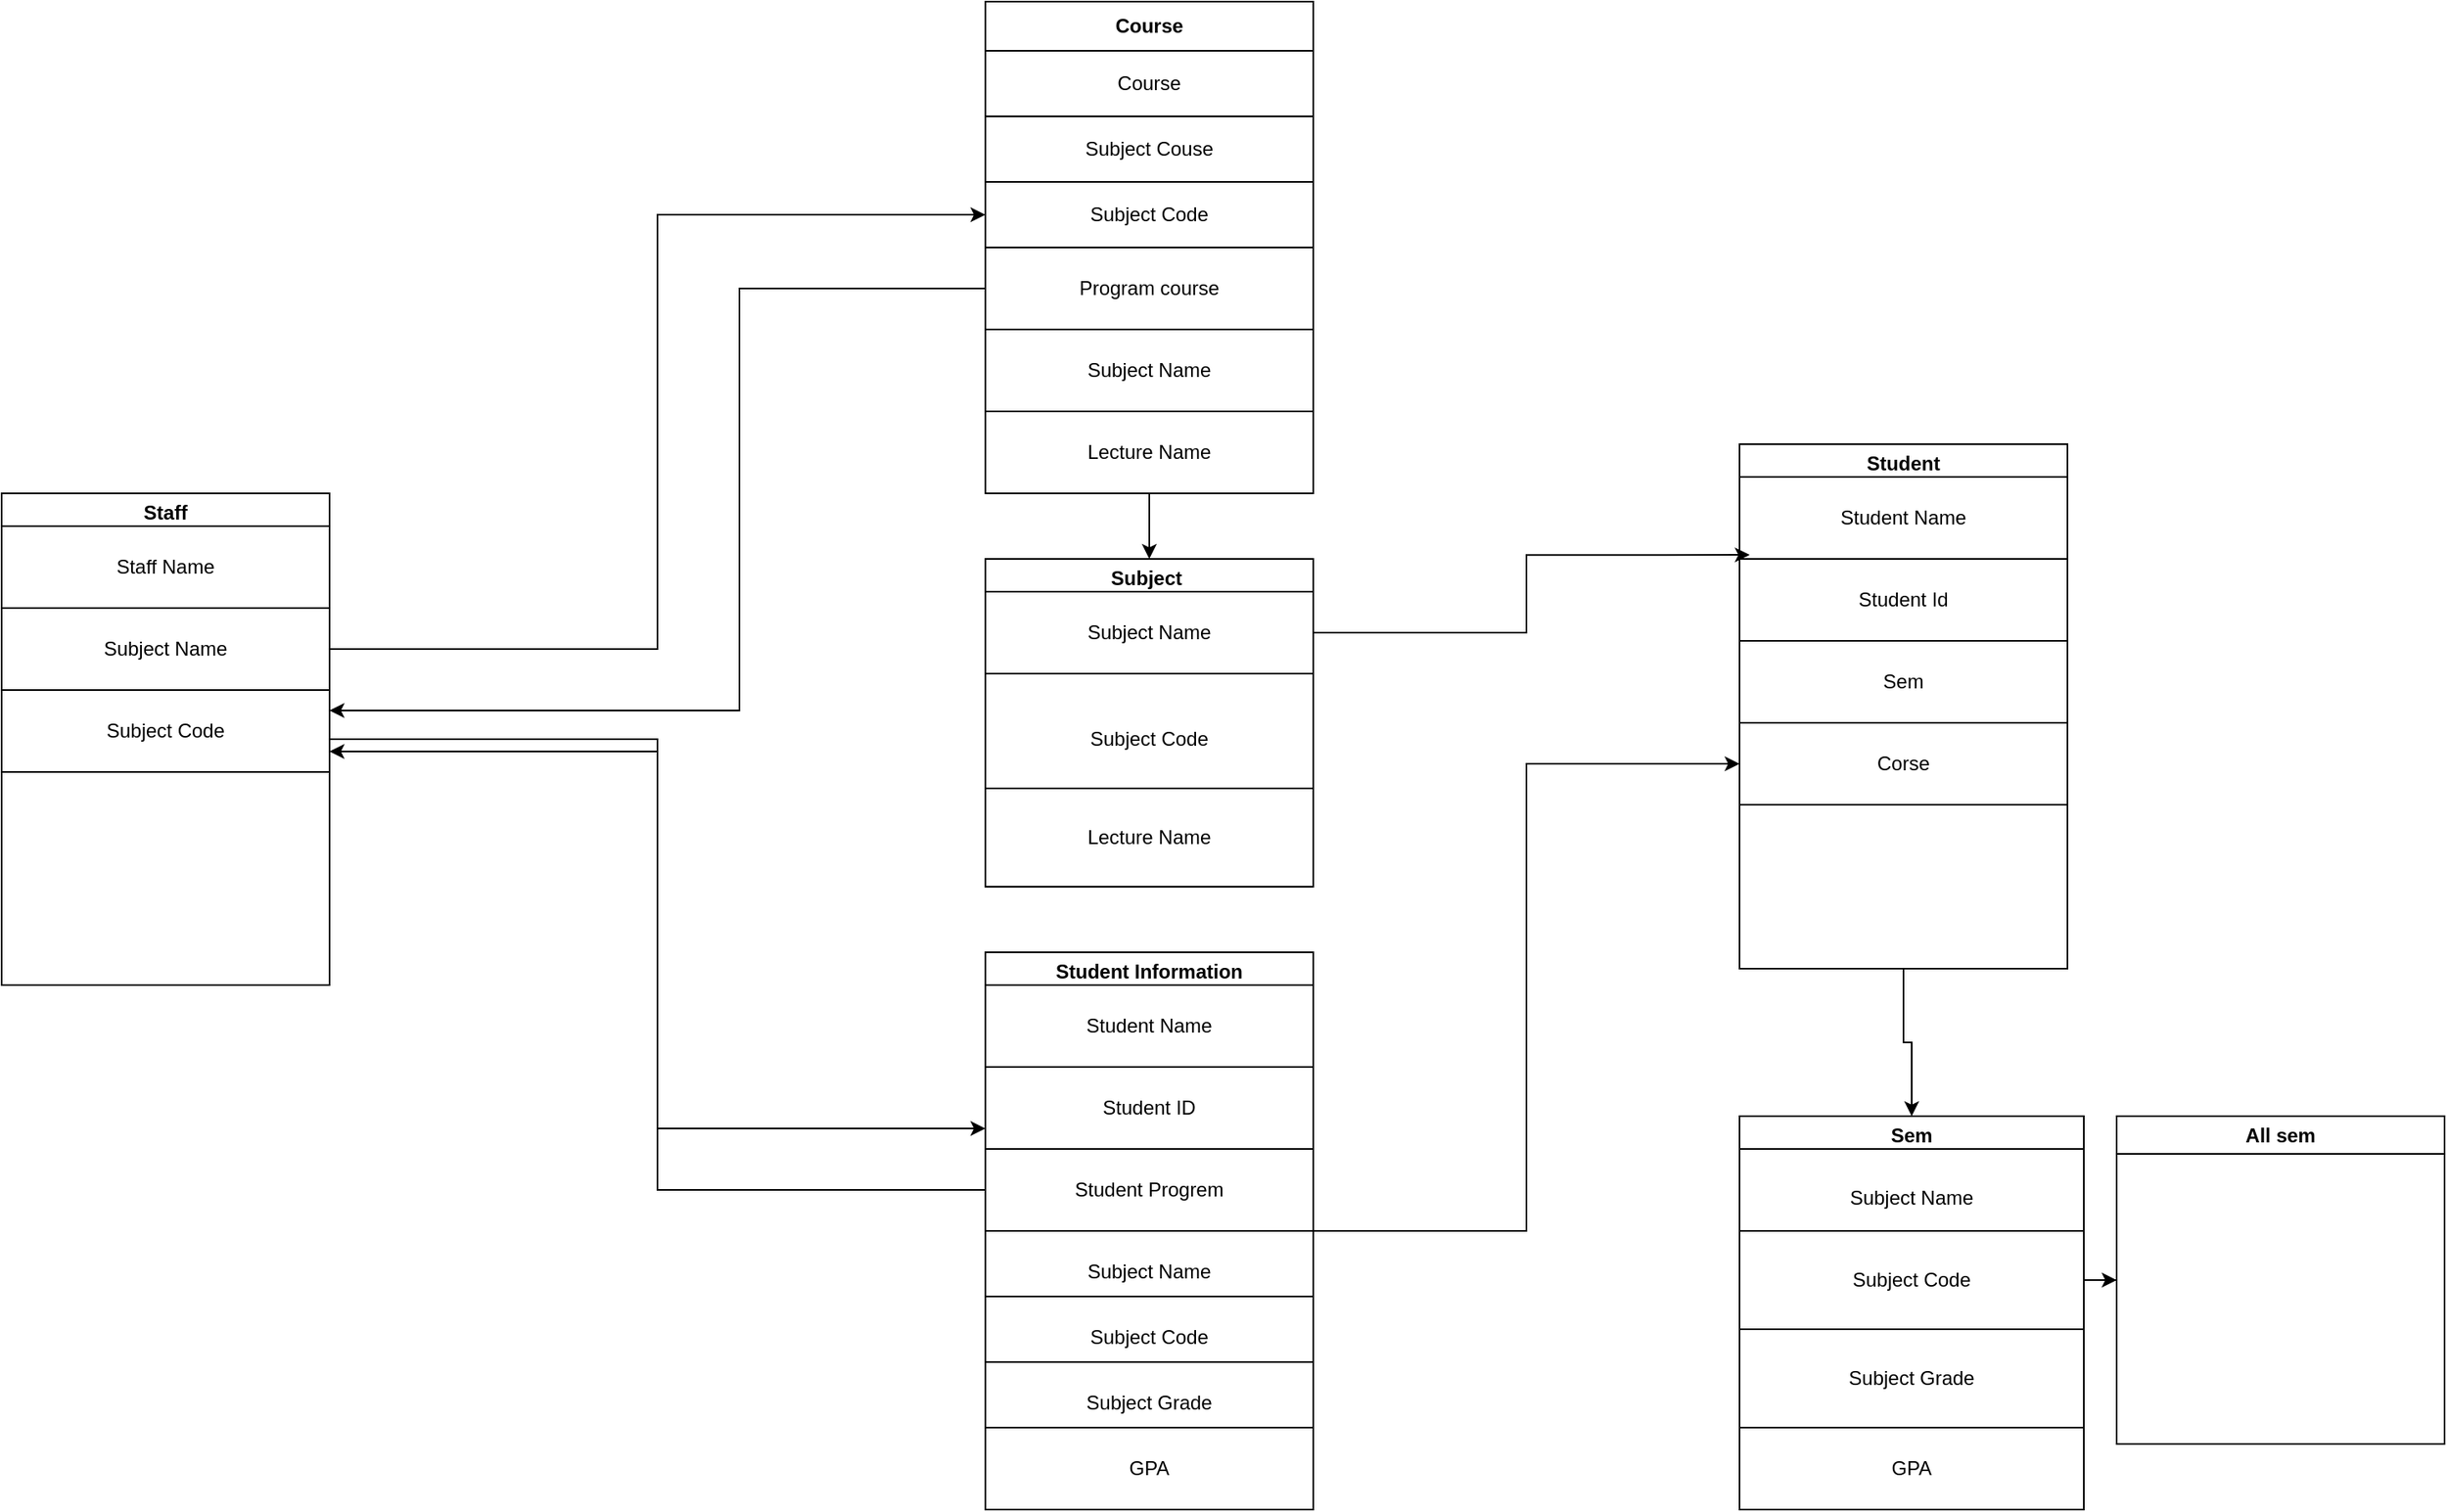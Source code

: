 <mxfile version="27.1.6">
  <diagram id="C5RBs43oDa-KdzZeNtuy" name="Page-1">
    <mxGraphModel dx="2141" dy="1872" grid="1" gridSize="10" guides="1" tooltips="1" connect="1" arrows="1" fold="1" page="1" pageScale="1" pageWidth="827" pageHeight="1169" math="0" shadow="0">
      <root>
        <mxCell id="WIyWlLk6GJQsqaUBKTNV-0" />
        <mxCell id="WIyWlLk6GJQsqaUBKTNV-1" parent="WIyWlLk6GJQsqaUBKTNV-0" />
        <mxCell id="CoTOya8PfzWXsymFgDKM-0" value="Course" style="swimlane;whiteSpace=wrap;html=1;startSize=30;" parent="WIyWlLk6GJQsqaUBKTNV-1" vertex="1">
          <mxGeometry x="180" y="-100" width="200" height="300" as="geometry" />
        </mxCell>
        <mxCell id="CoTOya8PfzWXsymFgDKM-3" value="Course" style="rounded=0;whiteSpace=wrap;html=1;" parent="CoTOya8PfzWXsymFgDKM-0" vertex="1">
          <mxGeometry y="30" width="200" height="40" as="geometry" />
        </mxCell>
        <mxCell id="CoTOya8PfzWXsymFgDKM-6" value="Subject Couse" style="rounded=0;whiteSpace=wrap;html=1;" parent="CoTOya8PfzWXsymFgDKM-0" vertex="1">
          <mxGeometry y="70" width="200" height="40" as="geometry" />
        </mxCell>
        <mxCell id="CoTOya8PfzWXsymFgDKM-7" value="Subject Code" style="rounded=0;whiteSpace=wrap;html=1;" parent="CoTOya8PfzWXsymFgDKM-0" vertex="1">
          <mxGeometry y="110" width="200" height="40" as="geometry" />
        </mxCell>
        <mxCell id="CoTOya8PfzWXsymFgDKM-8" value="Program course" style="rounded=0;whiteSpace=wrap;html=1;" parent="CoTOya8PfzWXsymFgDKM-0" vertex="1">
          <mxGeometry y="150" width="200" height="50" as="geometry" />
        </mxCell>
        <mxCell id="CoTOya8PfzWXsymFgDKM-10" value="Subject Name" style="rounded=0;whiteSpace=wrap;html=1;" parent="CoTOya8PfzWXsymFgDKM-0" vertex="1">
          <mxGeometry y="200" width="200" height="50" as="geometry" />
        </mxCell>
        <mxCell id="CoTOya8PfzWXsymFgDKM-16" value="Lecture Name" style="rounded=0;whiteSpace=wrap;html=1;" parent="CoTOya8PfzWXsymFgDKM-0" vertex="1">
          <mxGeometry y="250" width="200" height="50" as="geometry" />
        </mxCell>
        <mxCell id="CoTOya8PfzWXsymFgDKM-1" value="Subject&amp;nbsp;" style="swimlane;whiteSpace=wrap;html=1;" parent="WIyWlLk6GJQsqaUBKTNV-1" vertex="1">
          <mxGeometry x="180" y="240" width="200" height="200" as="geometry" />
        </mxCell>
        <mxCell id="CoTOya8PfzWXsymFgDKM-9" value="Subject Name" style="rounded=0;whiteSpace=wrap;html=1;" parent="CoTOya8PfzWXsymFgDKM-1" vertex="1">
          <mxGeometry y="20" width="200" height="50" as="geometry" />
        </mxCell>
        <mxCell id="CoTOya8PfzWXsymFgDKM-11" value="Subject Code" style="rounded=0;whiteSpace=wrap;html=1;" parent="CoTOya8PfzWXsymFgDKM-1" vertex="1">
          <mxGeometry y="70" width="200" height="80" as="geometry" />
        </mxCell>
        <mxCell id="CoTOya8PfzWXsymFgDKM-20" value="Lecture Name" style="rounded=0;whiteSpace=wrap;html=1;" parent="CoTOya8PfzWXsymFgDKM-1" vertex="1">
          <mxGeometry y="140" width="200" height="60" as="geometry" />
        </mxCell>
        <mxCell id="mfava3b_8mkg4uF7YkSu-6" style="edgeStyle=orthogonalEdgeStyle;rounded=0;orthogonalLoop=1;jettySize=auto;html=1;entryX=0;entryY=0.5;entryDx=0;entryDy=0;" edge="1" parent="WIyWlLk6GJQsqaUBKTNV-1" source="CoTOya8PfzWXsymFgDKM-13" target="CoTOya8PfzWXsymFgDKM-38">
          <mxGeometry relative="1" as="geometry" />
        </mxCell>
        <mxCell id="CoTOya8PfzWXsymFgDKM-13" value="Student Information" style="swimlane;whiteSpace=wrap;html=1;" parent="WIyWlLk6GJQsqaUBKTNV-1" vertex="1">
          <mxGeometry x="180" y="480" width="200" height="340" as="geometry" />
        </mxCell>
        <mxCell id="CoTOya8PfzWXsymFgDKM-14" value="Student Name" style="rounded=0;whiteSpace=wrap;html=1;" parent="CoTOya8PfzWXsymFgDKM-13" vertex="1">
          <mxGeometry y="20" width="200" height="50" as="geometry" />
        </mxCell>
        <mxCell id="CoTOya8PfzWXsymFgDKM-15" value="Student ID" style="rounded=0;whiteSpace=wrap;html=1;" parent="CoTOya8PfzWXsymFgDKM-13" vertex="1">
          <mxGeometry y="70" width="200" height="50" as="geometry" />
        </mxCell>
        <mxCell id="CoTOya8PfzWXsymFgDKM-21" value="Student Progrem" style="rounded=0;whiteSpace=wrap;html=1;" parent="CoTOya8PfzWXsymFgDKM-13" vertex="1">
          <mxGeometry y="120" width="200" height="50" as="geometry" />
        </mxCell>
        <mxCell id="CoTOya8PfzWXsymFgDKM-24" value="Subject Name" style="rounded=0;whiteSpace=wrap;html=1;" parent="CoTOya8PfzWXsymFgDKM-13" vertex="1">
          <mxGeometry y="170" width="200" height="50" as="geometry" />
        </mxCell>
        <mxCell id="CoTOya8PfzWXsymFgDKM-25" value="Subject Code" style="rounded=0;whiteSpace=wrap;html=1;" parent="CoTOya8PfzWXsymFgDKM-13" vertex="1">
          <mxGeometry y="210" width="200" height="50" as="geometry" />
        </mxCell>
        <mxCell id="CoTOya8PfzWXsymFgDKM-26" value="Subject Grade" style="rounded=0;whiteSpace=wrap;html=1;" parent="CoTOya8PfzWXsymFgDKM-13" vertex="1">
          <mxGeometry y="250" width="200" height="50" as="geometry" />
        </mxCell>
        <mxCell id="mfava3b_8mkg4uF7YkSu-12" value="GPA" style="rounded=0;whiteSpace=wrap;html=1;" vertex="1" parent="CoTOya8PfzWXsymFgDKM-13">
          <mxGeometry y="290" width="200" height="50" as="geometry" />
        </mxCell>
        <mxCell id="mfava3b_8mkg4uF7YkSu-5" style="edgeStyle=orthogonalEdgeStyle;rounded=0;orthogonalLoop=1;jettySize=auto;html=1;entryX=0;entryY=0.75;entryDx=0;entryDy=0;" edge="1" parent="WIyWlLk6GJQsqaUBKTNV-1" source="CoTOya8PfzWXsymFgDKM-27" target="CoTOya8PfzWXsymFgDKM-15">
          <mxGeometry relative="1" as="geometry" />
        </mxCell>
        <mxCell id="CoTOya8PfzWXsymFgDKM-27" value="Staff" style="swimlane;whiteSpace=wrap;html=1;" parent="WIyWlLk6GJQsqaUBKTNV-1" vertex="1">
          <mxGeometry x="-420" y="200" width="200" height="300" as="geometry" />
        </mxCell>
        <mxCell id="CoTOya8PfzWXsymFgDKM-28" value="Staff Name" style="rounded=0;whiteSpace=wrap;html=1;" parent="CoTOya8PfzWXsymFgDKM-27" vertex="1">
          <mxGeometry y="20" width="200" height="50" as="geometry" />
        </mxCell>
        <mxCell id="CoTOya8PfzWXsymFgDKM-32" value="Subject Name" style="rounded=0;whiteSpace=wrap;html=1;" parent="CoTOya8PfzWXsymFgDKM-27" vertex="1">
          <mxGeometry y="70" width="200" height="50" as="geometry" />
        </mxCell>
        <mxCell id="CoTOya8PfzWXsymFgDKM-33" value="Subject Code" style="rounded=0;whiteSpace=wrap;html=1;" parent="CoTOya8PfzWXsymFgDKM-27" vertex="1">
          <mxGeometry y="120" width="200" height="50" as="geometry" />
        </mxCell>
        <mxCell id="mfava3b_8mkg4uF7YkSu-14" style="edgeStyle=orthogonalEdgeStyle;rounded=0;orthogonalLoop=1;jettySize=auto;html=1;" edge="1" parent="WIyWlLk6GJQsqaUBKTNV-1" source="CoTOya8PfzWXsymFgDKM-34" target="mfava3b_8mkg4uF7YkSu-15">
          <mxGeometry relative="1" as="geometry">
            <mxPoint x="740" y="540" as="targetPoint" />
          </mxGeometry>
        </mxCell>
        <mxCell id="CoTOya8PfzWXsymFgDKM-34" value="Student" style="swimlane;whiteSpace=wrap;html=1;" parent="WIyWlLk6GJQsqaUBKTNV-1" vertex="1">
          <mxGeometry x="640" y="170" width="200" height="320" as="geometry" />
        </mxCell>
        <mxCell id="CoTOya8PfzWXsymFgDKM-35" value="Student Name" style="rounded=0;whiteSpace=wrap;html=1;" parent="CoTOya8PfzWXsymFgDKM-34" vertex="1">
          <mxGeometry y="20" width="200" height="50" as="geometry" />
        </mxCell>
        <mxCell id="CoTOya8PfzWXsymFgDKM-36" value="Student Id" style="rounded=0;whiteSpace=wrap;html=1;" parent="CoTOya8PfzWXsymFgDKM-34" vertex="1">
          <mxGeometry y="70" width="200" height="50" as="geometry" />
        </mxCell>
        <mxCell id="CoTOya8PfzWXsymFgDKM-37" value="Sem" style="rounded=0;whiteSpace=wrap;html=1;" parent="CoTOya8PfzWXsymFgDKM-34" vertex="1">
          <mxGeometry y="120" width="200" height="50" as="geometry" />
        </mxCell>
        <mxCell id="CoTOya8PfzWXsymFgDKM-38" value="Corse" style="rounded=0;whiteSpace=wrap;html=1;" parent="CoTOya8PfzWXsymFgDKM-34" vertex="1">
          <mxGeometry y="170" width="200" height="50" as="geometry" />
        </mxCell>
        <mxCell id="mfava3b_8mkg4uF7YkSu-2" style="edgeStyle=orthogonalEdgeStyle;rounded=0;orthogonalLoop=1;jettySize=auto;html=1;entryX=0;entryY=0.5;entryDx=0;entryDy=0;" edge="1" parent="WIyWlLk6GJQsqaUBKTNV-1" source="CoTOya8PfzWXsymFgDKM-32" target="CoTOya8PfzWXsymFgDKM-7">
          <mxGeometry relative="1" as="geometry" />
        </mxCell>
        <mxCell id="mfava3b_8mkg4uF7YkSu-7" style="edgeStyle=orthogonalEdgeStyle;rounded=0;orthogonalLoop=1;jettySize=auto;html=1;entryX=0.5;entryY=0;entryDx=0;entryDy=0;" edge="1" parent="WIyWlLk6GJQsqaUBKTNV-1" source="CoTOya8PfzWXsymFgDKM-16" target="CoTOya8PfzWXsymFgDKM-1">
          <mxGeometry relative="1" as="geometry" />
        </mxCell>
        <mxCell id="mfava3b_8mkg4uF7YkSu-8" style="edgeStyle=orthogonalEdgeStyle;rounded=0;orthogonalLoop=1;jettySize=auto;html=1;entryX=0.031;entryY=-0.049;entryDx=0;entryDy=0;entryPerimeter=0;" edge="1" parent="WIyWlLk6GJQsqaUBKTNV-1" source="CoTOya8PfzWXsymFgDKM-9" target="CoTOya8PfzWXsymFgDKM-36">
          <mxGeometry relative="1" as="geometry" />
        </mxCell>
        <mxCell id="mfava3b_8mkg4uF7YkSu-15" value="Sem" style="swimlane;whiteSpace=wrap;html=1;" vertex="1" parent="WIyWlLk6GJQsqaUBKTNV-1">
          <mxGeometry x="640" y="580" width="210" height="240" as="geometry" />
        </mxCell>
        <mxCell id="mfava3b_8mkg4uF7YkSu-16" value="Subject Name&lt;span style=&quot;color: rgba(0, 0, 0, 0); font-family: monospace; font-size: 0px; text-align: start; text-wrap-mode: nowrap;&quot;&gt;%3CmxGraphModel%3E%3Croot%3E%3CmxCell%20id%3D%220%22%2F%3E%3CmxCell%20id%3D%221%22%20parent%3D%220%22%2F%3E%3CmxCell%20id%3D%222%22%20value%3D%22Subject%20Grade%22%20style%3D%22rounded%3D0%3BwhiteSpace%3Dwrap%3Bhtml%3D1%3B%22%20vertex%3D%221%22%20parent%3D%221%22%3E%3CmxGeometry%20x%3D%22180%22%20y%3D%22730%22%20width%3D%22200%22%20height%3D%2250%22%20as%3D%22geometry%22%2F%3E%3C%2FmxCell%3E%3C%2Froot%3E%3C%2FmxGraphModel%3E&lt;/span&gt;" style="rounded=0;whiteSpace=wrap;html=1;" vertex="1" parent="mfava3b_8mkg4uF7YkSu-15">
          <mxGeometry y="20" width="210" height="60" as="geometry" />
        </mxCell>
        <mxCell id="mfava3b_8mkg4uF7YkSu-17" value="Subject Code" style="rounded=0;whiteSpace=wrap;html=1;" vertex="1" parent="mfava3b_8mkg4uF7YkSu-15">
          <mxGeometry y="70" width="210" height="60" as="geometry" />
        </mxCell>
        <mxCell id="mfava3b_8mkg4uF7YkSu-18" value="Subject Grade" style="rounded=0;whiteSpace=wrap;html=1;" vertex="1" parent="mfava3b_8mkg4uF7YkSu-15">
          <mxGeometry y="130" width="210" height="60" as="geometry" />
        </mxCell>
        <mxCell id="mfava3b_8mkg4uF7YkSu-11" value="GPA" style="rounded=0;whiteSpace=wrap;html=1;" vertex="1" parent="mfava3b_8mkg4uF7YkSu-15">
          <mxGeometry y="190" width="210" height="50" as="geometry" />
        </mxCell>
        <mxCell id="mfava3b_8mkg4uF7YkSu-21" value="All sem" style="swimlane;whiteSpace=wrap;html=1;" vertex="1" parent="WIyWlLk6GJQsqaUBKTNV-1">
          <mxGeometry x="870" y="580" width="200" height="200" as="geometry" />
        </mxCell>
        <mxCell id="mfava3b_8mkg4uF7YkSu-20" style="edgeStyle=orthogonalEdgeStyle;rounded=0;orthogonalLoop=1;jettySize=auto;html=1;" edge="1" parent="WIyWlLk6GJQsqaUBKTNV-1" source="mfava3b_8mkg4uF7YkSu-17" target="mfava3b_8mkg4uF7YkSu-21">
          <mxGeometry relative="1" as="geometry">
            <mxPoint x="970" y="680" as="targetPoint" />
          </mxGeometry>
        </mxCell>
        <mxCell id="mfava3b_8mkg4uF7YkSu-22" style="edgeStyle=orthogonalEdgeStyle;rounded=0;orthogonalLoop=1;jettySize=auto;html=1;exitX=0;exitY=0.5;exitDx=0;exitDy=0;entryX=1;entryY=0.75;entryDx=0;entryDy=0;" edge="1" parent="WIyWlLk6GJQsqaUBKTNV-1" source="CoTOya8PfzWXsymFgDKM-21" target="CoTOya8PfzWXsymFgDKM-33">
          <mxGeometry relative="1" as="geometry" />
        </mxCell>
        <mxCell id="mfava3b_8mkg4uF7YkSu-25" style="edgeStyle=orthogonalEdgeStyle;rounded=0;orthogonalLoop=1;jettySize=auto;html=1;exitX=0;exitY=0.5;exitDx=0;exitDy=0;entryX=1;entryY=0.25;entryDx=0;entryDy=0;" edge="1" parent="WIyWlLk6GJQsqaUBKTNV-1" source="CoTOya8PfzWXsymFgDKM-8" target="CoTOya8PfzWXsymFgDKM-33">
          <mxGeometry relative="1" as="geometry">
            <Array as="points">
              <mxPoint x="30" y="75" />
              <mxPoint x="30" y="333" />
            </Array>
          </mxGeometry>
        </mxCell>
      </root>
    </mxGraphModel>
  </diagram>
</mxfile>
